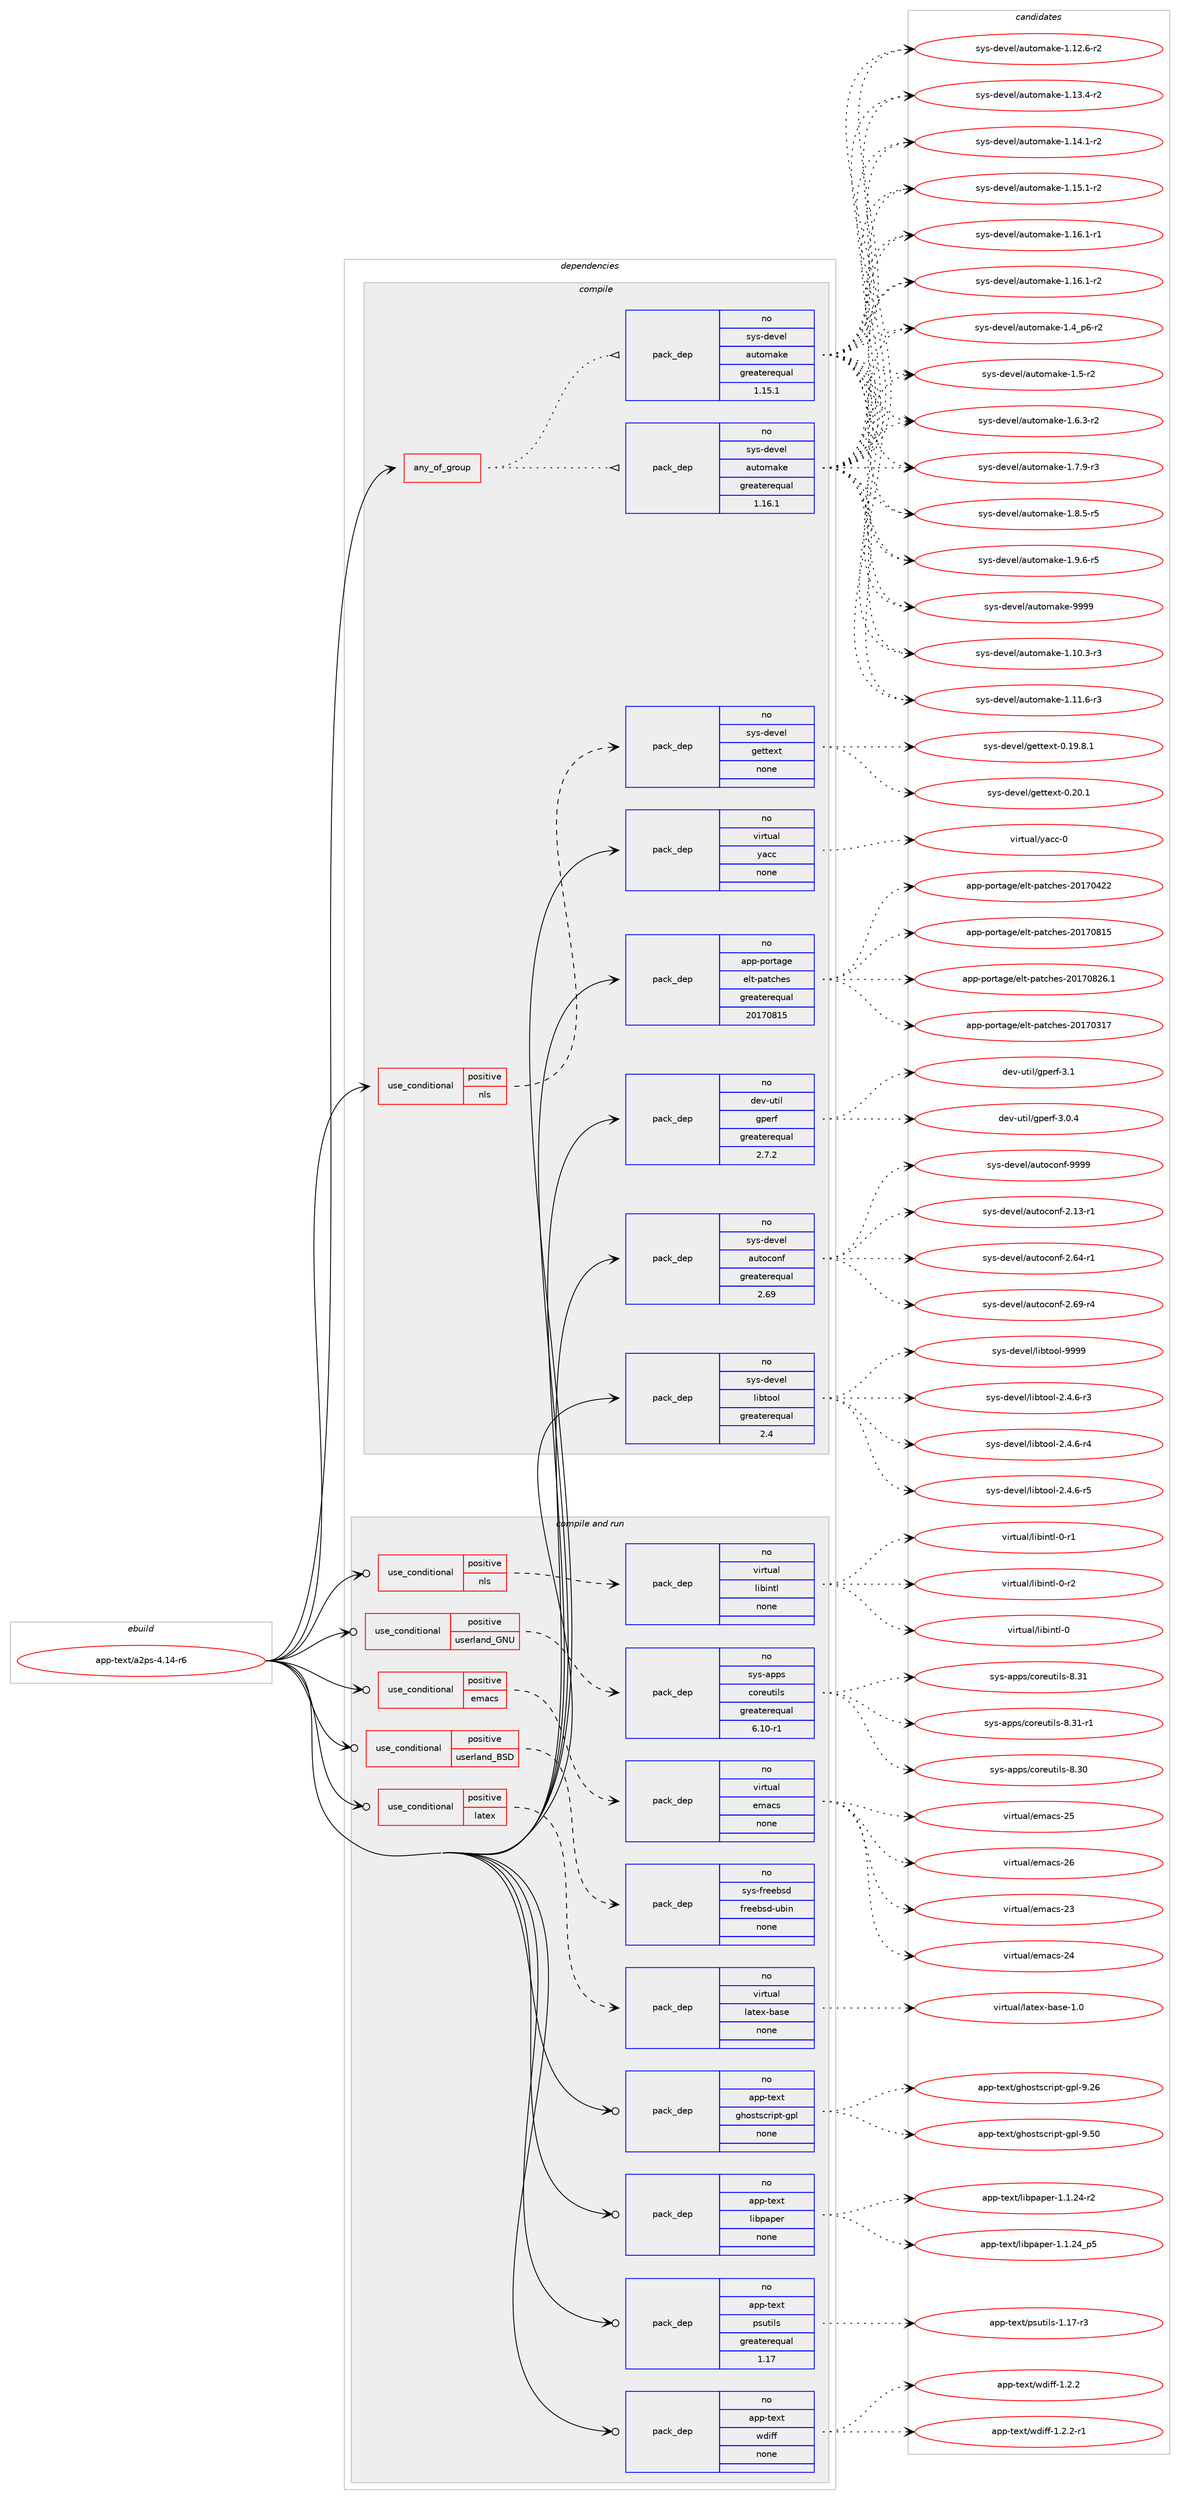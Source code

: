 digraph prolog {

# *************
# Graph options
# *************

newrank=true;
concentrate=true;
compound=true;
graph [rankdir=LR,fontname=Helvetica,fontsize=10,ranksep=1.5];#, ranksep=2.5, nodesep=0.2];
edge  [arrowhead=vee];
node  [fontname=Helvetica,fontsize=10];

# **********
# The ebuild
# **********

subgraph cluster_leftcol {
color=gray;
rank=same;
label=<<i>ebuild</i>>;
id [label="app-text/a2ps-4.14-r6", color=red, width=4, href="../app-text/a2ps-4.14-r6.svg"];
}

# ****************
# The dependencies
# ****************

subgraph cluster_midcol {
color=gray;
label=<<i>dependencies</i>>;
subgraph cluster_compile {
fillcolor="#eeeeee";
style=filled;
label=<<i>compile</i>>;
subgraph any8845 {
dependency507380 [label=<<TABLE BORDER="0" CELLBORDER="1" CELLSPACING="0" CELLPADDING="4"><TR><TD CELLPADDING="10">any_of_group</TD></TR></TABLE>>, shape=none, color=red];subgraph pack377072 {
dependency507381 [label=<<TABLE BORDER="0" CELLBORDER="1" CELLSPACING="0" CELLPADDING="4" WIDTH="220"><TR><TD ROWSPAN="6" CELLPADDING="30">pack_dep</TD></TR><TR><TD WIDTH="110">no</TD></TR><TR><TD>sys-devel</TD></TR><TR><TD>automake</TD></TR><TR><TD>greaterequal</TD></TR><TR><TD>1.16.1</TD></TR></TABLE>>, shape=none, color=blue];
}
dependency507380:e -> dependency507381:w [weight=20,style="dotted",arrowhead="oinv"];
subgraph pack377073 {
dependency507382 [label=<<TABLE BORDER="0" CELLBORDER="1" CELLSPACING="0" CELLPADDING="4" WIDTH="220"><TR><TD ROWSPAN="6" CELLPADDING="30">pack_dep</TD></TR><TR><TD WIDTH="110">no</TD></TR><TR><TD>sys-devel</TD></TR><TR><TD>automake</TD></TR><TR><TD>greaterequal</TD></TR><TR><TD>1.15.1</TD></TR></TABLE>>, shape=none, color=blue];
}
dependency507380:e -> dependency507382:w [weight=20,style="dotted",arrowhead="oinv"];
}
id:e -> dependency507380:w [weight=20,style="solid",arrowhead="vee"];
subgraph cond121139 {
dependency507383 [label=<<TABLE BORDER="0" CELLBORDER="1" CELLSPACING="0" CELLPADDING="4"><TR><TD ROWSPAN="3" CELLPADDING="10">use_conditional</TD></TR><TR><TD>positive</TD></TR><TR><TD>nls</TD></TR></TABLE>>, shape=none, color=red];
subgraph pack377074 {
dependency507384 [label=<<TABLE BORDER="0" CELLBORDER="1" CELLSPACING="0" CELLPADDING="4" WIDTH="220"><TR><TD ROWSPAN="6" CELLPADDING="30">pack_dep</TD></TR><TR><TD WIDTH="110">no</TD></TR><TR><TD>sys-devel</TD></TR><TR><TD>gettext</TD></TR><TR><TD>none</TD></TR><TR><TD></TD></TR></TABLE>>, shape=none, color=blue];
}
dependency507383:e -> dependency507384:w [weight=20,style="dashed",arrowhead="vee"];
}
id:e -> dependency507383:w [weight=20,style="solid",arrowhead="vee"];
subgraph pack377075 {
dependency507385 [label=<<TABLE BORDER="0" CELLBORDER="1" CELLSPACING="0" CELLPADDING="4" WIDTH="220"><TR><TD ROWSPAN="6" CELLPADDING="30">pack_dep</TD></TR><TR><TD WIDTH="110">no</TD></TR><TR><TD>app-portage</TD></TR><TR><TD>elt-patches</TD></TR><TR><TD>greaterequal</TD></TR><TR><TD>20170815</TD></TR></TABLE>>, shape=none, color=blue];
}
id:e -> dependency507385:w [weight=20,style="solid",arrowhead="vee"];
subgraph pack377076 {
dependency507386 [label=<<TABLE BORDER="0" CELLBORDER="1" CELLSPACING="0" CELLPADDING="4" WIDTH="220"><TR><TD ROWSPAN="6" CELLPADDING="30">pack_dep</TD></TR><TR><TD WIDTH="110">no</TD></TR><TR><TD>dev-util</TD></TR><TR><TD>gperf</TD></TR><TR><TD>greaterequal</TD></TR><TR><TD>2.7.2</TD></TR></TABLE>>, shape=none, color=blue];
}
id:e -> dependency507386:w [weight=20,style="solid",arrowhead="vee"];
subgraph pack377077 {
dependency507387 [label=<<TABLE BORDER="0" CELLBORDER="1" CELLSPACING="0" CELLPADDING="4" WIDTH="220"><TR><TD ROWSPAN="6" CELLPADDING="30">pack_dep</TD></TR><TR><TD WIDTH="110">no</TD></TR><TR><TD>sys-devel</TD></TR><TR><TD>autoconf</TD></TR><TR><TD>greaterequal</TD></TR><TR><TD>2.69</TD></TR></TABLE>>, shape=none, color=blue];
}
id:e -> dependency507387:w [weight=20,style="solid",arrowhead="vee"];
subgraph pack377078 {
dependency507388 [label=<<TABLE BORDER="0" CELLBORDER="1" CELLSPACING="0" CELLPADDING="4" WIDTH="220"><TR><TD ROWSPAN="6" CELLPADDING="30">pack_dep</TD></TR><TR><TD WIDTH="110">no</TD></TR><TR><TD>sys-devel</TD></TR><TR><TD>libtool</TD></TR><TR><TD>greaterequal</TD></TR><TR><TD>2.4</TD></TR></TABLE>>, shape=none, color=blue];
}
id:e -> dependency507388:w [weight=20,style="solid",arrowhead="vee"];
subgraph pack377079 {
dependency507389 [label=<<TABLE BORDER="0" CELLBORDER="1" CELLSPACING="0" CELLPADDING="4" WIDTH="220"><TR><TD ROWSPAN="6" CELLPADDING="30">pack_dep</TD></TR><TR><TD WIDTH="110">no</TD></TR><TR><TD>virtual</TD></TR><TR><TD>yacc</TD></TR><TR><TD>none</TD></TR><TR><TD></TD></TR></TABLE>>, shape=none, color=blue];
}
id:e -> dependency507389:w [weight=20,style="solid",arrowhead="vee"];
}
subgraph cluster_compileandrun {
fillcolor="#eeeeee";
style=filled;
label=<<i>compile and run</i>>;
subgraph cond121140 {
dependency507390 [label=<<TABLE BORDER="0" CELLBORDER="1" CELLSPACING="0" CELLPADDING="4"><TR><TD ROWSPAN="3" CELLPADDING="10">use_conditional</TD></TR><TR><TD>positive</TD></TR><TR><TD>emacs</TD></TR></TABLE>>, shape=none, color=red];
subgraph pack377080 {
dependency507391 [label=<<TABLE BORDER="0" CELLBORDER="1" CELLSPACING="0" CELLPADDING="4" WIDTH="220"><TR><TD ROWSPAN="6" CELLPADDING="30">pack_dep</TD></TR><TR><TD WIDTH="110">no</TD></TR><TR><TD>virtual</TD></TR><TR><TD>emacs</TD></TR><TR><TD>none</TD></TR><TR><TD></TD></TR></TABLE>>, shape=none, color=blue];
}
dependency507390:e -> dependency507391:w [weight=20,style="dashed",arrowhead="vee"];
}
id:e -> dependency507390:w [weight=20,style="solid",arrowhead="odotvee"];
subgraph cond121141 {
dependency507392 [label=<<TABLE BORDER="0" CELLBORDER="1" CELLSPACING="0" CELLPADDING="4"><TR><TD ROWSPAN="3" CELLPADDING="10">use_conditional</TD></TR><TR><TD>positive</TD></TR><TR><TD>latex</TD></TR></TABLE>>, shape=none, color=red];
subgraph pack377081 {
dependency507393 [label=<<TABLE BORDER="0" CELLBORDER="1" CELLSPACING="0" CELLPADDING="4" WIDTH="220"><TR><TD ROWSPAN="6" CELLPADDING="30">pack_dep</TD></TR><TR><TD WIDTH="110">no</TD></TR><TR><TD>virtual</TD></TR><TR><TD>latex-base</TD></TR><TR><TD>none</TD></TR><TR><TD></TD></TR></TABLE>>, shape=none, color=blue];
}
dependency507392:e -> dependency507393:w [weight=20,style="dashed",arrowhead="vee"];
}
id:e -> dependency507392:w [weight=20,style="solid",arrowhead="odotvee"];
subgraph cond121142 {
dependency507394 [label=<<TABLE BORDER="0" CELLBORDER="1" CELLSPACING="0" CELLPADDING="4"><TR><TD ROWSPAN="3" CELLPADDING="10">use_conditional</TD></TR><TR><TD>positive</TD></TR><TR><TD>nls</TD></TR></TABLE>>, shape=none, color=red];
subgraph pack377082 {
dependency507395 [label=<<TABLE BORDER="0" CELLBORDER="1" CELLSPACING="0" CELLPADDING="4" WIDTH="220"><TR><TD ROWSPAN="6" CELLPADDING="30">pack_dep</TD></TR><TR><TD WIDTH="110">no</TD></TR><TR><TD>virtual</TD></TR><TR><TD>libintl</TD></TR><TR><TD>none</TD></TR><TR><TD></TD></TR></TABLE>>, shape=none, color=blue];
}
dependency507394:e -> dependency507395:w [weight=20,style="dashed",arrowhead="vee"];
}
id:e -> dependency507394:w [weight=20,style="solid",arrowhead="odotvee"];
subgraph cond121143 {
dependency507396 [label=<<TABLE BORDER="0" CELLBORDER="1" CELLSPACING="0" CELLPADDING="4"><TR><TD ROWSPAN="3" CELLPADDING="10">use_conditional</TD></TR><TR><TD>positive</TD></TR><TR><TD>userland_BSD</TD></TR></TABLE>>, shape=none, color=red];
subgraph pack377083 {
dependency507397 [label=<<TABLE BORDER="0" CELLBORDER="1" CELLSPACING="0" CELLPADDING="4" WIDTH="220"><TR><TD ROWSPAN="6" CELLPADDING="30">pack_dep</TD></TR><TR><TD WIDTH="110">no</TD></TR><TR><TD>sys-freebsd</TD></TR><TR><TD>freebsd-ubin</TD></TR><TR><TD>none</TD></TR><TR><TD></TD></TR></TABLE>>, shape=none, color=blue];
}
dependency507396:e -> dependency507397:w [weight=20,style="dashed",arrowhead="vee"];
}
id:e -> dependency507396:w [weight=20,style="solid",arrowhead="odotvee"];
subgraph cond121144 {
dependency507398 [label=<<TABLE BORDER="0" CELLBORDER="1" CELLSPACING="0" CELLPADDING="4"><TR><TD ROWSPAN="3" CELLPADDING="10">use_conditional</TD></TR><TR><TD>positive</TD></TR><TR><TD>userland_GNU</TD></TR></TABLE>>, shape=none, color=red];
subgraph pack377084 {
dependency507399 [label=<<TABLE BORDER="0" CELLBORDER="1" CELLSPACING="0" CELLPADDING="4" WIDTH="220"><TR><TD ROWSPAN="6" CELLPADDING="30">pack_dep</TD></TR><TR><TD WIDTH="110">no</TD></TR><TR><TD>sys-apps</TD></TR><TR><TD>coreutils</TD></TR><TR><TD>greaterequal</TD></TR><TR><TD>6.10-r1</TD></TR></TABLE>>, shape=none, color=blue];
}
dependency507398:e -> dependency507399:w [weight=20,style="dashed",arrowhead="vee"];
}
id:e -> dependency507398:w [weight=20,style="solid",arrowhead="odotvee"];
subgraph pack377085 {
dependency507400 [label=<<TABLE BORDER="0" CELLBORDER="1" CELLSPACING="0" CELLPADDING="4" WIDTH="220"><TR><TD ROWSPAN="6" CELLPADDING="30">pack_dep</TD></TR><TR><TD WIDTH="110">no</TD></TR><TR><TD>app-text</TD></TR><TR><TD>ghostscript-gpl</TD></TR><TR><TD>none</TD></TR><TR><TD></TD></TR></TABLE>>, shape=none, color=blue];
}
id:e -> dependency507400:w [weight=20,style="solid",arrowhead="odotvee"];
subgraph pack377086 {
dependency507401 [label=<<TABLE BORDER="0" CELLBORDER="1" CELLSPACING="0" CELLPADDING="4" WIDTH="220"><TR><TD ROWSPAN="6" CELLPADDING="30">pack_dep</TD></TR><TR><TD WIDTH="110">no</TD></TR><TR><TD>app-text</TD></TR><TR><TD>libpaper</TD></TR><TR><TD>none</TD></TR><TR><TD></TD></TR></TABLE>>, shape=none, color=blue];
}
id:e -> dependency507401:w [weight=20,style="solid",arrowhead="odotvee"];
subgraph pack377087 {
dependency507402 [label=<<TABLE BORDER="0" CELLBORDER="1" CELLSPACING="0" CELLPADDING="4" WIDTH="220"><TR><TD ROWSPAN="6" CELLPADDING="30">pack_dep</TD></TR><TR><TD WIDTH="110">no</TD></TR><TR><TD>app-text</TD></TR><TR><TD>psutils</TD></TR><TR><TD>greaterequal</TD></TR><TR><TD>1.17</TD></TR></TABLE>>, shape=none, color=blue];
}
id:e -> dependency507402:w [weight=20,style="solid",arrowhead="odotvee"];
subgraph pack377088 {
dependency507403 [label=<<TABLE BORDER="0" CELLBORDER="1" CELLSPACING="0" CELLPADDING="4" WIDTH="220"><TR><TD ROWSPAN="6" CELLPADDING="30">pack_dep</TD></TR><TR><TD WIDTH="110">no</TD></TR><TR><TD>app-text</TD></TR><TR><TD>wdiff</TD></TR><TR><TD>none</TD></TR><TR><TD></TD></TR></TABLE>>, shape=none, color=blue];
}
id:e -> dependency507403:w [weight=20,style="solid",arrowhead="odotvee"];
}
subgraph cluster_run {
fillcolor="#eeeeee";
style=filled;
label=<<i>run</i>>;
}
}

# **************
# The candidates
# **************

subgraph cluster_choices {
rank=same;
color=gray;
label=<<i>candidates</i>>;

subgraph choice377072 {
color=black;
nodesep=1;
choice11512111545100101118101108479711711611110997107101454946494846514511451 [label="sys-devel/automake-1.10.3-r3", color=red, width=4,href="../sys-devel/automake-1.10.3-r3.svg"];
choice11512111545100101118101108479711711611110997107101454946494946544511451 [label="sys-devel/automake-1.11.6-r3", color=red, width=4,href="../sys-devel/automake-1.11.6-r3.svg"];
choice11512111545100101118101108479711711611110997107101454946495046544511450 [label="sys-devel/automake-1.12.6-r2", color=red, width=4,href="../sys-devel/automake-1.12.6-r2.svg"];
choice11512111545100101118101108479711711611110997107101454946495146524511450 [label="sys-devel/automake-1.13.4-r2", color=red, width=4,href="../sys-devel/automake-1.13.4-r2.svg"];
choice11512111545100101118101108479711711611110997107101454946495246494511450 [label="sys-devel/automake-1.14.1-r2", color=red, width=4,href="../sys-devel/automake-1.14.1-r2.svg"];
choice11512111545100101118101108479711711611110997107101454946495346494511450 [label="sys-devel/automake-1.15.1-r2", color=red, width=4,href="../sys-devel/automake-1.15.1-r2.svg"];
choice11512111545100101118101108479711711611110997107101454946495446494511449 [label="sys-devel/automake-1.16.1-r1", color=red, width=4,href="../sys-devel/automake-1.16.1-r1.svg"];
choice11512111545100101118101108479711711611110997107101454946495446494511450 [label="sys-devel/automake-1.16.1-r2", color=red, width=4,href="../sys-devel/automake-1.16.1-r2.svg"];
choice115121115451001011181011084797117116111109971071014549465295112544511450 [label="sys-devel/automake-1.4_p6-r2", color=red, width=4,href="../sys-devel/automake-1.4_p6-r2.svg"];
choice11512111545100101118101108479711711611110997107101454946534511450 [label="sys-devel/automake-1.5-r2", color=red, width=4,href="../sys-devel/automake-1.5-r2.svg"];
choice115121115451001011181011084797117116111109971071014549465446514511450 [label="sys-devel/automake-1.6.3-r2", color=red, width=4,href="../sys-devel/automake-1.6.3-r2.svg"];
choice115121115451001011181011084797117116111109971071014549465546574511451 [label="sys-devel/automake-1.7.9-r3", color=red, width=4,href="../sys-devel/automake-1.7.9-r3.svg"];
choice115121115451001011181011084797117116111109971071014549465646534511453 [label="sys-devel/automake-1.8.5-r5", color=red, width=4,href="../sys-devel/automake-1.8.5-r5.svg"];
choice115121115451001011181011084797117116111109971071014549465746544511453 [label="sys-devel/automake-1.9.6-r5", color=red, width=4,href="../sys-devel/automake-1.9.6-r5.svg"];
choice115121115451001011181011084797117116111109971071014557575757 [label="sys-devel/automake-9999", color=red, width=4,href="../sys-devel/automake-9999.svg"];
dependency507381:e -> choice11512111545100101118101108479711711611110997107101454946494846514511451:w [style=dotted,weight="100"];
dependency507381:e -> choice11512111545100101118101108479711711611110997107101454946494946544511451:w [style=dotted,weight="100"];
dependency507381:e -> choice11512111545100101118101108479711711611110997107101454946495046544511450:w [style=dotted,weight="100"];
dependency507381:e -> choice11512111545100101118101108479711711611110997107101454946495146524511450:w [style=dotted,weight="100"];
dependency507381:e -> choice11512111545100101118101108479711711611110997107101454946495246494511450:w [style=dotted,weight="100"];
dependency507381:e -> choice11512111545100101118101108479711711611110997107101454946495346494511450:w [style=dotted,weight="100"];
dependency507381:e -> choice11512111545100101118101108479711711611110997107101454946495446494511449:w [style=dotted,weight="100"];
dependency507381:e -> choice11512111545100101118101108479711711611110997107101454946495446494511450:w [style=dotted,weight="100"];
dependency507381:e -> choice115121115451001011181011084797117116111109971071014549465295112544511450:w [style=dotted,weight="100"];
dependency507381:e -> choice11512111545100101118101108479711711611110997107101454946534511450:w [style=dotted,weight="100"];
dependency507381:e -> choice115121115451001011181011084797117116111109971071014549465446514511450:w [style=dotted,weight="100"];
dependency507381:e -> choice115121115451001011181011084797117116111109971071014549465546574511451:w [style=dotted,weight="100"];
dependency507381:e -> choice115121115451001011181011084797117116111109971071014549465646534511453:w [style=dotted,weight="100"];
dependency507381:e -> choice115121115451001011181011084797117116111109971071014549465746544511453:w [style=dotted,weight="100"];
dependency507381:e -> choice115121115451001011181011084797117116111109971071014557575757:w [style=dotted,weight="100"];
}
subgraph choice377073 {
color=black;
nodesep=1;
choice11512111545100101118101108479711711611110997107101454946494846514511451 [label="sys-devel/automake-1.10.3-r3", color=red, width=4,href="../sys-devel/automake-1.10.3-r3.svg"];
choice11512111545100101118101108479711711611110997107101454946494946544511451 [label="sys-devel/automake-1.11.6-r3", color=red, width=4,href="../sys-devel/automake-1.11.6-r3.svg"];
choice11512111545100101118101108479711711611110997107101454946495046544511450 [label="sys-devel/automake-1.12.6-r2", color=red, width=4,href="../sys-devel/automake-1.12.6-r2.svg"];
choice11512111545100101118101108479711711611110997107101454946495146524511450 [label="sys-devel/automake-1.13.4-r2", color=red, width=4,href="../sys-devel/automake-1.13.4-r2.svg"];
choice11512111545100101118101108479711711611110997107101454946495246494511450 [label="sys-devel/automake-1.14.1-r2", color=red, width=4,href="../sys-devel/automake-1.14.1-r2.svg"];
choice11512111545100101118101108479711711611110997107101454946495346494511450 [label="sys-devel/automake-1.15.1-r2", color=red, width=4,href="../sys-devel/automake-1.15.1-r2.svg"];
choice11512111545100101118101108479711711611110997107101454946495446494511449 [label="sys-devel/automake-1.16.1-r1", color=red, width=4,href="../sys-devel/automake-1.16.1-r1.svg"];
choice11512111545100101118101108479711711611110997107101454946495446494511450 [label="sys-devel/automake-1.16.1-r2", color=red, width=4,href="../sys-devel/automake-1.16.1-r2.svg"];
choice115121115451001011181011084797117116111109971071014549465295112544511450 [label="sys-devel/automake-1.4_p6-r2", color=red, width=4,href="../sys-devel/automake-1.4_p6-r2.svg"];
choice11512111545100101118101108479711711611110997107101454946534511450 [label="sys-devel/automake-1.5-r2", color=red, width=4,href="../sys-devel/automake-1.5-r2.svg"];
choice115121115451001011181011084797117116111109971071014549465446514511450 [label="sys-devel/automake-1.6.3-r2", color=red, width=4,href="../sys-devel/automake-1.6.3-r2.svg"];
choice115121115451001011181011084797117116111109971071014549465546574511451 [label="sys-devel/automake-1.7.9-r3", color=red, width=4,href="../sys-devel/automake-1.7.9-r3.svg"];
choice115121115451001011181011084797117116111109971071014549465646534511453 [label="sys-devel/automake-1.8.5-r5", color=red, width=4,href="../sys-devel/automake-1.8.5-r5.svg"];
choice115121115451001011181011084797117116111109971071014549465746544511453 [label="sys-devel/automake-1.9.6-r5", color=red, width=4,href="../sys-devel/automake-1.9.6-r5.svg"];
choice115121115451001011181011084797117116111109971071014557575757 [label="sys-devel/automake-9999", color=red, width=4,href="../sys-devel/automake-9999.svg"];
dependency507382:e -> choice11512111545100101118101108479711711611110997107101454946494846514511451:w [style=dotted,weight="100"];
dependency507382:e -> choice11512111545100101118101108479711711611110997107101454946494946544511451:w [style=dotted,weight="100"];
dependency507382:e -> choice11512111545100101118101108479711711611110997107101454946495046544511450:w [style=dotted,weight="100"];
dependency507382:e -> choice11512111545100101118101108479711711611110997107101454946495146524511450:w [style=dotted,weight="100"];
dependency507382:e -> choice11512111545100101118101108479711711611110997107101454946495246494511450:w [style=dotted,weight="100"];
dependency507382:e -> choice11512111545100101118101108479711711611110997107101454946495346494511450:w [style=dotted,weight="100"];
dependency507382:e -> choice11512111545100101118101108479711711611110997107101454946495446494511449:w [style=dotted,weight="100"];
dependency507382:e -> choice11512111545100101118101108479711711611110997107101454946495446494511450:w [style=dotted,weight="100"];
dependency507382:e -> choice115121115451001011181011084797117116111109971071014549465295112544511450:w [style=dotted,weight="100"];
dependency507382:e -> choice11512111545100101118101108479711711611110997107101454946534511450:w [style=dotted,weight="100"];
dependency507382:e -> choice115121115451001011181011084797117116111109971071014549465446514511450:w [style=dotted,weight="100"];
dependency507382:e -> choice115121115451001011181011084797117116111109971071014549465546574511451:w [style=dotted,weight="100"];
dependency507382:e -> choice115121115451001011181011084797117116111109971071014549465646534511453:w [style=dotted,weight="100"];
dependency507382:e -> choice115121115451001011181011084797117116111109971071014549465746544511453:w [style=dotted,weight="100"];
dependency507382:e -> choice115121115451001011181011084797117116111109971071014557575757:w [style=dotted,weight="100"];
}
subgraph choice377074 {
color=black;
nodesep=1;
choice1151211154510010111810110847103101116116101120116454846495746564649 [label="sys-devel/gettext-0.19.8.1", color=red, width=4,href="../sys-devel/gettext-0.19.8.1.svg"];
choice115121115451001011181011084710310111611610112011645484650484649 [label="sys-devel/gettext-0.20.1", color=red, width=4,href="../sys-devel/gettext-0.20.1.svg"];
dependency507384:e -> choice1151211154510010111810110847103101116116101120116454846495746564649:w [style=dotted,weight="100"];
dependency507384:e -> choice115121115451001011181011084710310111611610112011645484650484649:w [style=dotted,weight="100"];
}
subgraph choice377075 {
color=black;
nodesep=1;
choice97112112451121111141169710310147101108116451129711699104101115455048495548514955 [label="app-portage/elt-patches-20170317", color=red, width=4,href="../app-portage/elt-patches-20170317.svg"];
choice97112112451121111141169710310147101108116451129711699104101115455048495548525050 [label="app-portage/elt-patches-20170422", color=red, width=4,href="../app-portage/elt-patches-20170422.svg"];
choice97112112451121111141169710310147101108116451129711699104101115455048495548564953 [label="app-portage/elt-patches-20170815", color=red, width=4,href="../app-portage/elt-patches-20170815.svg"];
choice971121124511211111411697103101471011081164511297116991041011154550484955485650544649 [label="app-portage/elt-patches-20170826.1", color=red, width=4,href="../app-portage/elt-patches-20170826.1.svg"];
dependency507385:e -> choice97112112451121111141169710310147101108116451129711699104101115455048495548514955:w [style=dotted,weight="100"];
dependency507385:e -> choice97112112451121111141169710310147101108116451129711699104101115455048495548525050:w [style=dotted,weight="100"];
dependency507385:e -> choice97112112451121111141169710310147101108116451129711699104101115455048495548564953:w [style=dotted,weight="100"];
dependency507385:e -> choice971121124511211111411697103101471011081164511297116991041011154550484955485650544649:w [style=dotted,weight="100"];
}
subgraph choice377076 {
color=black;
nodesep=1;
choice1001011184511711610510847103112101114102455146484652 [label="dev-util/gperf-3.0.4", color=red, width=4,href="../dev-util/gperf-3.0.4.svg"];
choice100101118451171161051084710311210111410245514649 [label="dev-util/gperf-3.1", color=red, width=4,href="../dev-util/gperf-3.1.svg"];
dependency507386:e -> choice1001011184511711610510847103112101114102455146484652:w [style=dotted,weight="100"];
dependency507386:e -> choice100101118451171161051084710311210111410245514649:w [style=dotted,weight="100"];
}
subgraph choice377077 {
color=black;
nodesep=1;
choice1151211154510010111810110847971171161119911111010245504649514511449 [label="sys-devel/autoconf-2.13-r1", color=red, width=4,href="../sys-devel/autoconf-2.13-r1.svg"];
choice1151211154510010111810110847971171161119911111010245504654524511449 [label="sys-devel/autoconf-2.64-r1", color=red, width=4,href="../sys-devel/autoconf-2.64-r1.svg"];
choice1151211154510010111810110847971171161119911111010245504654574511452 [label="sys-devel/autoconf-2.69-r4", color=red, width=4,href="../sys-devel/autoconf-2.69-r4.svg"];
choice115121115451001011181011084797117116111991111101024557575757 [label="sys-devel/autoconf-9999", color=red, width=4,href="../sys-devel/autoconf-9999.svg"];
dependency507387:e -> choice1151211154510010111810110847971171161119911111010245504649514511449:w [style=dotted,weight="100"];
dependency507387:e -> choice1151211154510010111810110847971171161119911111010245504654524511449:w [style=dotted,weight="100"];
dependency507387:e -> choice1151211154510010111810110847971171161119911111010245504654574511452:w [style=dotted,weight="100"];
dependency507387:e -> choice115121115451001011181011084797117116111991111101024557575757:w [style=dotted,weight="100"];
}
subgraph choice377078 {
color=black;
nodesep=1;
choice1151211154510010111810110847108105981161111111084550465246544511451 [label="sys-devel/libtool-2.4.6-r3", color=red, width=4,href="../sys-devel/libtool-2.4.6-r3.svg"];
choice1151211154510010111810110847108105981161111111084550465246544511452 [label="sys-devel/libtool-2.4.6-r4", color=red, width=4,href="../sys-devel/libtool-2.4.6-r4.svg"];
choice1151211154510010111810110847108105981161111111084550465246544511453 [label="sys-devel/libtool-2.4.6-r5", color=red, width=4,href="../sys-devel/libtool-2.4.6-r5.svg"];
choice1151211154510010111810110847108105981161111111084557575757 [label="sys-devel/libtool-9999", color=red, width=4,href="../sys-devel/libtool-9999.svg"];
dependency507388:e -> choice1151211154510010111810110847108105981161111111084550465246544511451:w [style=dotted,weight="100"];
dependency507388:e -> choice1151211154510010111810110847108105981161111111084550465246544511452:w [style=dotted,weight="100"];
dependency507388:e -> choice1151211154510010111810110847108105981161111111084550465246544511453:w [style=dotted,weight="100"];
dependency507388:e -> choice1151211154510010111810110847108105981161111111084557575757:w [style=dotted,weight="100"];
}
subgraph choice377079 {
color=black;
nodesep=1;
choice11810511411611797108471219799994548 [label="virtual/yacc-0", color=red, width=4,href="../virtual/yacc-0.svg"];
dependency507389:e -> choice11810511411611797108471219799994548:w [style=dotted,weight="100"];
}
subgraph choice377080 {
color=black;
nodesep=1;
choice11810511411611797108471011099799115455051 [label="virtual/emacs-23", color=red, width=4,href="../virtual/emacs-23.svg"];
choice11810511411611797108471011099799115455052 [label="virtual/emacs-24", color=red, width=4,href="../virtual/emacs-24.svg"];
choice11810511411611797108471011099799115455053 [label="virtual/emacs-25", color=red, width=4,href="../virtual/emacs-25.svg"];
choice11810511411611797108471011099799115455054 [label="virtual/emacs-26", color=red, width=4,href="../virtual/emacs-26.svg"];
dependency507391:e -> choice11810511411611797108471011099799115455051:w [style=dotted,weight="100"];
dependency507391:e -> choice11810511411611797108471011099799115455052:w [style=dotted,weight="100"];
dependency507391:e -> choice11810511411611797108471011099799115455053:w [style=dotted,weight="100"];
dependency507391:e -> choice11810511411611797108471011099799115455054:w [style=dotted,weight="100"];
}
subgraph choice377081 {
color=black;
nodesep=1;
choice11810511411611797108471089711610112045989711510145494648 [label="virtual/latex-base-1.0", color=red, width=4,href="../virtual/latex-base-1.0.svg"];
dependency507393:e -> choice11810511411611797108471089711610112045989711510145494648:w [style=dotted,weight="100"];
}
subgraph choice377082 {
color=black;
nodesep=1;
choice1181051141161179710847108105981051101161084548 [label="virtual/libintl-0", color=red, width=4,href="../virtual/libintl-0.svg"];
choice11810511411611797108471081059810511011610845484511449 [label="virtual/libintl-0-r1", color=red, width=4,href="../virtual/libintl-0-r1.svg"];
choice11810511411611797108471081059810511011610845484511450 [label="virtual/libintl-0-r2", color=red, width=4,href="../virtual/libintl-0-r2.svg"];
dependency507395:e -> choice1181051141161179710847108105981051101161084548:w [style=dotted,weight="100"];
dependency507395:e -> choice11810511411611797108471081059810511011610845484511449:w [style=dotted,weight="100"];
dependency507395:e -> choice11810511411611797108471081059810511011610845484511450:w [style=dotted,weight="100"];
}
subgraph choice377083 {
color=black;
nodesep=1;
}
subgraph choice377084 {
color=black;
nodesep=1;
choice115121115459711211211547991111141011171161051081154556465148 [label="sys-apps/coreutils-8.30", color=red, width=4,href="../sys-apps/coreutils-8.30.svg"];
choice115121115459711211211547991111141011171161051081154556465149 [label="sys-apps/coreutils-8.31", color=red, width=4,href="../sys-apps/coreutils-8.31.svg"];
choice1151211154597112112115479911111410111711610510811545564651494511449 [label="sys-apps/coreutils-8.31-r1", color=red, width=4,href="../sys-apps/coreutils-8.31-r1.svg"];
dependency507399:e -> choice115121115459711211211547991111141011171161051081154556465148:w [style=dotted,weight="100"];
dependency507399:e -> choice115121115459711211211547991111141011171161051081154556465149:w [style=dotted,weight="100"];
dependency507399:e -> choice1151211154597112112115479911111410111711610510811545564651494511449:w [style=dotted,weight="100"];
}
subgraph choice377085 {
color=black;
nodesep=1;
choice97112112451161011201164710310411111511611599114105112116451031121084557465054 [label="app-text/ghostscript-gpl-9.26", color=red, width=4,href="../app-text/ghostscript-gpl-9.26.svg"];
choice97112112451161011201164710310411111511611599114105112116451031121084557465348 [label="app-text/ghostscript-gpl-9.50", color=red, width=4,href="../app-text/ghostscript-gpl-9.50.svg"];
dependency507400:e -> choice97112112451161011201164710310411111511611599114105112116451031121084557465054:w [style=dotted,weight="100"];
dependency507400:e -> choice97112112451161011201164710310411111511611599114105112116451031121084557465348:w [style=dotted,weight="100"];
}
subgraph choice377086 {
color=black;
nodesep=1;
choice9711211245116101120116471081059811297112101114454946494650524511450 [label="app-text/libpaper-1.1.24-r2", color=red, width=4,href="../app-text/libpaper-1.1.24-r2.svg"];
choice9711211245116101120116471081059811297112101114454946494650529511253 [label="app-text/libpaper-1.1.24_p5", color=red, width=4,href="../app-text/libpaper-1.1.24_p5.svg"];
dependency507401:e -> choice9711211245116101120116471081059811297112101114454946494650524511450:w [style=dotted,weight="100"];
dependency507401:e -> choice9711211245116101120116471081059811297112101114454946494650529511253:w [style=dotted,weight="100"];
}
subgraph choice377087 {
color=black;
nodesep=1;
choice97112112451161011201164711211511711610510811545494649554511451 [label="app-text/psutils-1.17-r3", color=red, width=4,href="../app-text/psutils-1.17-r3.svg"];
dependency507402:e -> choice97112112451161011201164711211511711610510811545494649554511451:w [style=dotted,weight="100"];
}
subgraph choice377088 {
color=black;
nodesep=1;
choice971121124511610112011647119100105102102454946504650 [label="app-text/wdiff-1.2.2", color=red, width=4,href="../app-text/wdiff-1.2.2.svg"];
choice9711211245116101120116471191001051021024549465046504511449 [label="app-text/wdiff-1.2.2-r1", color=red, width=4,href="../app-text/wdiff-1.2.2-r1.svg"];
dependency507403:e -> choice971121124511610112011647119100105102102454946504650:w [style=dotted,weight="100"];
dependency507403:e -> choice9711211245116101120116471191001051021024549465046504511449:w [style=dotted,weight="100"];
}
}

}
